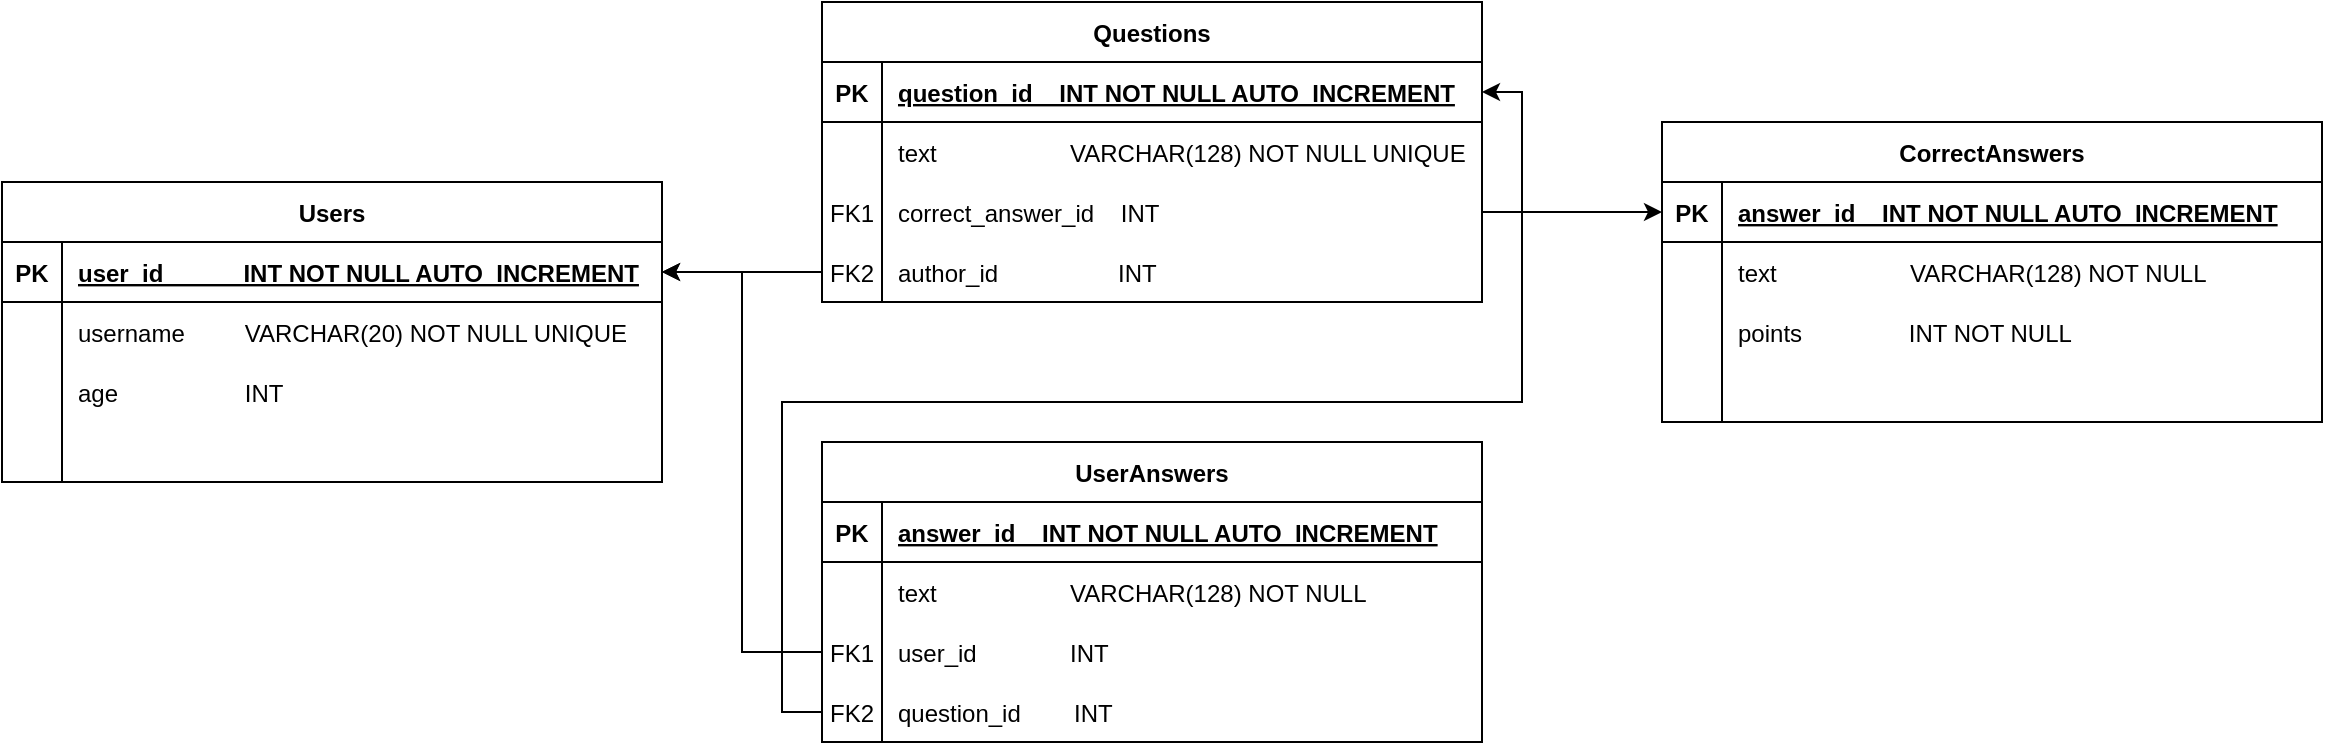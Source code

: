 <mxfile version="20.8.3" type="device"><diagram id="R2lEEEUBdFMjLlhIrx00" name="Page-1"><mxGraphModel dx="439" dy="808" grid="1" gridSize="10" guides="1" tooltips="1" connect="1" arrows="1" fold="1" page="1" pageScale="1" pageWidth="850" pageHeight="1100" background="#FFFFFF" math="0" shadow="0" extFonts="Permanent Marker^https://fonts.googleapis.com/css?family=Permanent+Marker"><root><mxCell id="0"/><mxCell id="1" parent="0"/><mxCell id="mn9PR6dOBGRSrISxmgTf-3" value="Users" style="shape=table;startSize=30;container=1;collapsible=1;childLayout=tableLayout;fixedRows=1;rowLines=0;fontStyle=1;align=center;resizeLast=1;labelBackgroundColor=none;" parent="1" vertex="1"><mxGeometry x="440" y="380" width="330" height="150" as="geometry"/></mxCell><mxCell id="mn9PR6dOBGRSrISxmgTf-4" value="" style="shape=tableRow;horizontal=0;startSize=0;swimlaneHead=0;swimlaneBody=0;fillColor=none;collapsible=0;dropTarget=0;points=[[0,0.5],[1,0.5]];portConstraint=eastwest;top=0;left=0;right=0;bottom=1;labelBackgroundColor=none;" parent="mn9PR6dOBGRSrISxmgTf-3" vertex="1"><mxGeometry y="30" width="330" height="30" as="geometry"/></mxCell><mxCell id="mn9PR6dOBGRSrISxmgTf-5" value="PK" style="shape=partialRectangle;connectable=0;fillColor=none;top=0;left=0;bottom=0;right=0;fontStyle=1;overflow=hidden;labelBackgroundColor=none;" parent="mn9PR6dOBGRSrISxmgTf-4" vertex="1"><mxGeometry width="30" height="30" as="geometry"><mxRectangle width="30" height="30" as="alternateBounds"/></mxGeometry></mxCell><mxCell id="mn9PR6dOBGRSrISxmgTf-6" value="user_id            INT NOT NULL AUTO_INCREMENT" style="shape=partialRectangle;connectable=0;fillColor=none;top=0;left=0;bottom=0;right=0;align=left;spacingLeft=6;fontStyle=5;overflow=hidden;labelBackgroundColor=none;" parent="mn9PR6dOBGRSrISxmgTf-4" vertex="1"><mxGeometry x="30" width="300" height="30" as="geometry"><mxRectangle width="300" height="30" as="alternateBounds"/></mxGeometry></mxCell><mxCell id="mn9PR6dOBGRSrISxmgTf-7" value="" style="shape=tableRow;horizontal=0;startSize=0;swimlaneHead=0;swimlaneBody=0;fillColor=none;collapsible=0;dropTarget=0;points=[[0,0.5],[1,0.5]];portConstraint=eastwest;top=0;left=0;right=0;bottom=0;labelBackgroundColor=none;" parent="mn9PR6dOBGRSrISxmgTf-3" vertex="1"><mxGeometry y="60" width="330" height="30" as="geometry"/></mxCell><mxCell id="mn9PR6dOBGRSrISxmgTf-8" value="" style="shape=partialRectangle;connectable=0;fillColor=none;top=0;left=0;bottom=0;right=0;editable=1;overflow=hidden;labelBackgroundColor=none;" parent="mn9PR6dOBGRSrISxmgTf-7" vertex="1"><mxGeometry width="30" height="30" as="geometry"><mxRectangle width="30" height="30" as="alternateBounds"/></mxGeometry></mxCell><mxCell id="mn9PR6dOBGRSrISxmgTf-9" value="username         VARCHAR(20) NOT NULL UNIQUE" style="shape=partialRectangle;connectable=0;fillColor=none;top=0;left=0;bottom=0;right=0;align=left;spacingLeft=6;overflow=hidden;labelBackgroundColor=none;" parent="mn9PR6dOBGRSrISxmgTf-7" vertex="1"><mxGeometry x="30" width="300" height="30" as="geometry"><mxRectangle width="300" height="30" as="alternateBounds"/></mxGeometry></mxCell><mxCell id="mn9PR6dOBGRSrISxmgTf-10" value="" style="shape=tableRow;horizontal=0;startSize=0;swimlaneHead=0;swimlaneBody=0;fillColor=none;collapsible=0;dropTarget=0;points=[[0,0.5],[1,0.5]];portConstraint=eastwest;top=0;left=0;right=0;bottom=0;labelBackgroundColor=none;" parent="mn9PR6dOBGRSrISxmgTf-3" vertex="1"><mxGeometry y="90" width="330" height="30" as="geometry"/></mxCell><mxCell id="mn9PR6dOBGRSrISxmgTf-11" value="" style="shape=partialRectangle;connectable=0;fillColor=none;top=0;left=0;bottom=0;right=0;editable=1;overflow=hidden;labelBackgroundColor=none;" parent="mn9PR6dOBGRSrISxmgTf-10" vertex="1"><mxGeometry width="30" height="30" as="geometry"><mxRectangle width="30" height="30" as="alternateBounds"/></mxGeometry></mxCell><mxCell id="mn9PR6dOBGRSrISxmgTf-12" value="age                   INT" style="shape=partialRectangle;connectable=0;fillColor=none;top=0;left=0;bottom=0;right=0;align=left;spacingLeft=6;overflow=hidden;labelBackgroundColor=none;" parent="mn9PR6dOBGRSrISxmgTf-10" vertex="1"><mxGeometry x="30" width="300" height="30" as="geometry"><mxRectangle width="300" height="30" as="alternateBounds"/></mxGeometry></mxCell><mxCell id="mn9PR6dOBGRSrISxmgTf-13" value="" style="shape=tableRow;horizontal=0;startSize=0;swimlaneHead=0;swimlaneBody=0;fillColor=none;collapsible=0;dropTarget=0;points=[[0,0.5],[1,0.5]];portConstraint=eastwest;top=0;left=0;right=0;bottom=0;labelBackgroundColor=none;" parent="mn9PR6dOBGRSrISxmgTf-3" vertex="1"><mxGeometry y="120" width="330" height="30" as="geometry"/></mxCell><mxCell id="mn9PR6dOBGRSrISxmgTf-14" value="" style="shape=partialRectangle;connectable=0;fillColor=none;top=0;left=0;bottom=0;right=0;editable=1;overflow=hidden;labelBackgroundColor=none;" parent="mn9PR6dOBGRSrISxmgTf-13" vertex="1"><mxGeometry width="30" height="30" as="geometry"><mxRectangle width="30" height="30" as="alternateBounds"/></mxGeometry></mxCell><mxCell id="mn9PR6dOBGRSrISxmgTf-15" value="" style="shape=partialRectangle;connectable=0;fillColor=none;top=0;left=0;bottom=0;right=0;align=left;spacingLeft=6;overflow=hidden;labelBackgroundColor=none;" parent="mn9PR6dOBGRSrISxmgTf-13" vertex="1"><mxGeometry x="30" width="300" height="30" as="geometry"><mxRectangle width="300" height="30" as="alternateBounds"/></mxGeometry></mxCell><mxCell id="mn9PR6dOBGRSrISxmgTf-19" value="Questions" style="shape=table;startSize=30;container=1;collapsible=1;childLayout=tableLayout;fixedRows=1;rowLines=0;fontStyle=1;align=center;resizeLast=1;labelBackgroundColor=none;" parent="1" vertex="1"><mxGeometry x="850" y="290" width="330" height="150" as="geometry"><mxRectangle x="850" y="290" width="100" height="30" as="alternateBounds"/></mxGeometry></mxCell><mxCell id="mn9PR6dOBGRSrISxmgTf-20" value="" style="shape=tableRow;horizontal=0;startSize=0;swimlaneHead=0;swimlaneBody=0;fillColor=none;collapsible=0;dropTarget=0;points=[[0,0.5],[1,0.5]];portConstraint=eastwest;top=0;left=0;right=0;bottom=1;labelBackgroundColor=none;" parent="mn9PR6dOBGRSrISxmgTf-19" vertex="1"><mxGeometry y="30" width="330" height="30" as="geometry"/></mxCell><mxCell id="mn9PR6dOBGRSrISxmgTf-21" value="PK" style="shape=partialRectangle;connectable=0;fillColor=none;top=0;left=0;bottom=0;right=0;fontStyle=1;overflow=hidden;labelBackgroundColor=none;" parent="mn9PR6dOBGRSrISxmgTf-20" vertex="1"><mxGeometry width="30" height="30" as="geometry"><mxRectangle width="30" height="30" as="alternateBounds"/></mxGeometry></mxCell><mxCell id="mn9PR6dOBGRSrISxmgTf-22" value="question_id    INT NOT NULL AUTO_INCREMENT" style="shape=partialRectangle;connectable=0;fillColor=none;top=0;left=0;bottom=0;right=0;align=left;spacingLeft=6;fontStyle=5;overflow=hidden;labelBackgroundColor=none;" parent="mn9PR6dOBGRSrISxmgTf-20" vertex="1"><mxGeometry x="30" width="300" height="30" as="geometry"><mxRectangle width="300" height="30" as="alternateBounds"/></mxGeometry></mxCell><mxCell id="mn9PR6dOBGRSrISxmgTf-23" value="" style="shape=tableRow;horizontal=0;startSize=0;swimlaneHead=0;swimlaneBody=0;fillColor=none;collapsible=0;dropTarget=0;points=[[0,0.5],[1,0.5]];portConstraint=eastwest;top=0;left=0;right=0;bottom=0;labelBackgroundColor=none;" parent="mn9PR6dOBGRSrISxmgTf-19" vertex="1"><mxGeometry y="60" width="330" height="30" as="geometry"/></mxCell><mxCell id="mn9PR6dOBGRSrISxmgTf-24" value="" style="shape=partialRectangle;connectable=0;fillColor=none;top=0;left=0;bottom=0;right=0;editable=1;overflow=hidden;labelBackgroundColor=none;" parent="mn9PR6dOBGRSrISxmgTf-23" vertex="1"><mxGeometry width="30" height="30" as="geometry"><mxRectangle width="30" height="30" as="alternateBounds"/></mxGeometry></mxCell><mxCell id="mn9PR6dOBGRSrISxmgTf-25" value="text                    VARCHAR(128) NOT NULL UNIQUE" style="shape=partialRectangle;connectable=0;fillColor=none;top=0;left=0;bottom=0;right=0;align=left;spacingLeft=6;overflow=hidden;labelBackgroundColor=none;" parent="mn9PR6dOBGRSrISxmgTf-23" vertex="1"><mxGeometry x="30" width="300" height="30" as="geometry"><mxRectangle width="300" height="30" as="alternateBounds"/></mxGeometry></mxCell><mxCell id="mn9PR6dOBGRSrISxmgTf-26" value="" style="shape=tableRow;horizontal=0;startSize=0;swimlaneHead=0;swimlaneBody=0;fillColor=none;collapsible=0;dropTarget=0;points=[[0,0.5],[1,0.5]];portConstraint=eastwest;top=0;left=0;right=0;bottom=0;labelBackgroundColor=none;" parent="mn9PR6dOBGRSrISxmgTf-19" vertex="1"><mxGeometry y="90" width="330" height="30" as="geometry"/></mxCell><mxCell id="mn9PR6dOBGRSrISxmgTf-27" value="FK1" style="shape=partialRectangle;connectable=0;fillColor=none;top=0;left=0;bottom=0;right=0;editable=1;overflow=hidden;labelBackgroundColor=none;" parent="mn9PR6dOBGRSrISxmgTf-26" vertex="1"><mxGeometry width="30" height="30" as="geometry"><mxRectangle width="30" height="30" as="alternateBounds"/></mxGeometry></mxCell><mxCell id="mn9PR6dOBGRSrISxmgTf-28" value="correct_answer_id    INT" style="shape=partialRectangle;connectable=0;fillColor=none;top=0;left=0;bottom=0;right=0;align=left;spacingLeft=6;overflow=hidden;labelBackgroundColor=none;" parent="mn9PR6dOBGRSrISxmgTf-26" vertex="1"><mxGeometry x="30" width="300" height="30" as="geometry"><mxRectangle width="300" height="30" as="alternateBounds"/></mxGeometry></mxCell><mxCell id="mn9PR6dOBGRSrISxmgTf-29" value="" style="shape=tableRow;horizontal=0;startSize=0;swimlaneHead=0;swimlaneBody=0;fillColor=none;collapsible=0;dropTarget=0;points=[[0,0.5],[1,0.5]];portConstraint=eastwest;top=0;left=0;right=0;bottom=0;labelBackgroundColor=none;" parent="mn9PR6dOBGRSrISxmgTf-19" vertex="1"><mxGeometry y="120" width="330" height="30" as="geometry"/></mxCell><mxCell id="mn9PR6dOBGRSrISxmgTf-30" value="FK2" style="shape=partialRectangle;connectable=0;fillColor=none;top=0;left=0;bottom=0;right=0;editable=1;overflow=hidden;labelBackgroundColor=none;" parent="mn9PR6dOBGRSrISxmgTf-29" vertex="1"><mxGeometry width="30" height="30" as="geometry"><mxRectangle width="30" height="30" as="alternateBounds"/></mxGeometry></mxCell><mxCell id="mn9PR6dOBGRSrISxmgTf-31" value="author_id                  INT" style="shape=partialRectangle;connectable=0;fillColor=none;top=0;left=0;bottom=0;right=0;align=left;spacingLeft=6;overflow=hidden;labelBackgroundColor=none;" parent="mn9PR6dOBGRSrISxmgTf-29" vertex="1"><mxGeometry x="30" width="300" height="30" as="geometry"><mxRectangle width="300" height="30" as="alternateBounds"/></mxGeometry></mxCell><mxCell id="mn9PR6dOBGRSrISxmgTf-33" value="CorrectAnswers" style="shape=table;startSize=30;container=1;collapsible=1;childLayout=tableLayout;fixedRows=1;rowLines=0;fontStyle=1;align=center;resizeLast=1;labelBackgroundColor=none;" parent="1" vertex="1"><mxGeometry x="1270" y="350" width="330" height="150" as="geometry"/></mxCell><mxCell id="mn9PR6dOBGRSrISxmgTf-34" value="" style="shape=tableRow;horizontal=0;startSize=0;swimlaneHead=0;swimlaneBody=0;fillColor=none;collapsible=0;dropTarget=0;points=[[0,0.5],[1,0.5]];portConstraint=eastwest;top=0;left=0;right=0;bottom=1;labelBackgroundColor=none;" parent="mn9PR6dOBGRSrISxmgTf-33" vertex="1"><mxGeometry y="30" width="330" height="30" as="geometry"/></mxCell><mxCell id="mn9PR6dOBGRSrISxmgTf-35" value="PK" style="shape=partialRectangle;connectable=0;fillColor=none;top=0;left=0;bottom=0;right=0;fontStyle=1;overflow=hidden;labelBackgroundColor=none;" parent="mn9PR6dOBGRSrISxmgTf-34" vertex="1"><mxGeometry width="30" height="30" as="geometry"><mxRectangle width="30" height="30" as="alternateBounds"/></mxGeometry></mxCell><mxCell id="mn9PR6dOBGRSrISxmgTf-36" value="answer_id    INT NOT NULL AUTO_INCREMENT" style="shape=partialRectangle;connectable=0;fillColor=none;top=0;left=0;bottom=0;right=0;align=left;spacingLeft=6;fontStyle=5;overflow=hidden;labelBackgroundColor=none;" parent="mn9PR6dOBGRSrISxmgTf-34" vertex="1"><mxGeometry x="30" width="300" height="30" as="geometry"><mxRectangle width="300" height="30" as="alternateBounds"/></mxGeometry></mxCell><mxCell id="mn9PR6dOBGRSrISxmgTf-37" value="" style="shape=tableRow;horizontal=0;startSize=0;swimlaneHead=0;swimlaneBody=0;fillColor=none;collapsible=0;dropTarget=0;points=[[0,0.5],[1,0.5]];portConstraint=eastwest;top=0;left=0;right=0;bottom=0;labelBackgroundColor=none;" parent="mn9PR6dOBGRSrISxmgTf-33" vertex="1"><mxGeometry y="60" width="330" height="30" as="geometry"/></mxCell><mxCell id="mn9PR6dOBGRSrISxmgTf-38" value="" style="shape=partialRectangle;connectable=0;fillColor=none;top=0;left=0;bottom=0;right=0;editable=1;overflow=hidden;labelBackgroundColor=none;" parent="mn9PR6dOBGRSrISxmgTf-37" vertex="1"><mxGeometry width="30" height="30" as="geometry"><mxRectangle width="30" height="30" as="alternateBounds"/></mxGeometry></mxCell><mxCell id="mn9PR6dOBGRSrISxmgTf-39" value="text                    VARCHAR(128) NOT NULL" style="shape=partialRectangle;connectable=0;fillColor=none;top=0;left=0;bottom=0;right=0;align=left;spacingLeft=6;overflow=hidden;labelBackgroundColor=none;" parent="mn9PR6dOBGRSrISxmgTf-37" vertex="1"><mxGeometry x="30" width="300" height="30" as="geometry"><mxRectangle width="300" height="30" as="alternateBounds"/></mxGeometry></mxCell><mxCell id="mn9PR6dOBGRSrISxmgTf-40" value="" style="shape=tableRow;horizontal=0;startSize=0;swimlaneHead=0;swimlaneBody=0;fillColor=none;collapsible=0;dropTarget=0;points=[[0,0.5],[1,0.5]];portConstraint=eastwest;top=0;left=0;right=0;bottom=0;labelBackgroundColor=none;" parent="mn9PR6dOBGRSrISxmgTf-33" vertex="1"><mxGeometry y="90" width="330" height="30" as="geometry"/></mxCell><mxCell id="mn9PR6dOBGRSrISxmgTf-41" value="" style="shape=partialRectangle;connectable=0;fillColor=none;top=0;left=0;bottom=0;right=0;editable=1;overflow=hidden;labelBackgroundColor=none;" parent="mn9PR6dOBGRSrISxmgTf-40" vertex="1"><mxGeometry width="30" height="30" as="geometry"><mxRectangle width="30" height="30" as="alternateBounds"/></mxGeometry></mxCell><mxCell id="mn9PR6dOBGRSrISxmgTf-42" value="points                INT NOT NULL" style="shape=partialRectangle;connectable=0;fillColor=none;top=0;left=0;bottom=0;right=0;align=left;spacingLeft=6;overflow=hidden;labelBackgroundColor=none;" parent="mn9PR6dOBGRSrISxmgTf-40" vertex="1"><mxGeometry x="30" width="300" height="30" as="geometry"><mxRectangle width="300" height="30" as="alternateBounds"/></mxGeometry></mxCell><mxCell id="mn9PR6dOBGRSrISxmgTf-43" value="" style="shape=tableRow;horizontal=0;startSize=0;swimlaneHead=0;swimlaneBody=0;fillColor=none;collapsible=0;dropTarget=0;points=[[0,0.5],[1,0.5]];portConstraint=eastwest;top=0;left=0;right=0;bottom=0;labelBackgroundColor=none;" parent="mn9PR6dOBGRSrISxmgTf-33" vertex="1"><mxGeometry y="120" width="330" height="30" as="geometry"/></mxCell><mxCell id="mn9PR6dOBGRSrISxmgTf-44" value="" style="shape=partialRectangle;connectable=0;fillColor=none;top=0;left=0;bottom=0;right=0;editable=1;overflow=hidden;labelBackgroundColor=none;" parent="mn9PR6dOBGRSrISxmgTf-43" vertex="1"><mxGeometry width="30" height="30" as="geometry"><mxRectangle width="30" height="30" as="alternateBounds"/></mxGeometry></mxCell><mxCell id="mn9PR6dOBGRSrISxmgTf-45" value="" style="shape=partialRectangle;connectable=0;fillColor=none;top=0;left=0;bottom=0;right=0;align=left;spacingLeft=6;overflow=hidden;labelBackgroundColor=none;" parent="mn9PR6dOBGRSrISxmgTf-43" vertex="1"><mxGeometry x="30" width="300" height="30" as="geometry"><mxRectangle width="300" height="30" as="alternateBounds"/></mxGeometry></mxCell><mxCell id="mn9PR6dOBGRSrISxmgTf-46" value="UserAnswers" style="shape=table;startSize=30;container=1;collapsible=1;childLayout=tableLayout;fixedRows=1;rowLines=0;fontStyle=1;align=center;resizeLast=1;labelBackgroundColor=none;" parent="1" vertex="1"><mxGeometry x="850" y="510" width="330" height="150" as="geometry"/></mxCell><mxCell id="mn9PR6dOBGRSrISxmgTf-47" value="" style="shape=tableRow;horizontal=0;startSize=0;swimlaneHead=0;swimlaneBody=0;fillColor=none;collapsible=0;dropTarget=0;points=[[0,0.5],[1,0.5]];portConstraint=eastwest;top=0;left=0;right=0;bottom=1;labelBackgroundColor=none;" parent="mn9PR6dOBGRSrISxmgTf-46" vertex="1"><mxGeometry y="30" width="330" height="30" as="geometry"/></mxCell><mxCell id="mn9PR6dOBGRSrISxmgTf-48" value="PK" style="shape=partialRectangle;connectable=0;fillColor=none;top=0;left=0;bottom=0;right=0;fontStyle=1;overflow=hidden;labelBackgroundColor=none;" parent="mn9PR6dOBGRSrISxmgTf-47" vertex="1"><mxGeometry width="30" height="30" as="geometry"><mxRectangle width="30" height="30" as="alternateBounds"/></mxGeometry></mxCell><mxCell id="mn9PR6dOBGRSrISxmgTf-49" value="answer_id    INT NOT NULL AUTO_INCREMENT" style="shape=partialRectangle;connectable=0;fillColor=none;top=0;left=0;bottom=0;right=0;align=left;spacingLeft=6;fontStyle=5;overflow=hidden;labelBackgroundColor=none;" parent="mn9PR6dOBGRSrISxmgTf-47" vertex="1"><mxGeometry x="30" width="300" height="30" as="geometry"><mxRectangle width="300" height="30" as="alternateBounds"/></mxGeometry></mxCell><mxCell id="mn9PR6dOBGRSrISxmgTf-50" value="" style="shape=tableRow;horizontal=0;startSize=0;swimlaneHead=0;swimlaneBody=0;fillColor=none;collapsible=0;dropTarget=0;points=[[0,0.5],[1,0.5]];portConstraint=eastwest;top=0;left=0;right=0;bottom=0;labelBackgroundColor=none;" parent="mn9PR6dOBGRSrISxmgTf-46" vertex="1"><mxGeometry y="60" width="330" height="30" as="geometry"/></mxCell><mxCell id="mn9PR6dOBGRSrISxmgTf-51" value="" style="shape=partialRectangle;connectable=0;fillColor=none;top=0;left=0;bottom=0;right=0;editable=1;overflow=hidden;labelBackgroundColor=none;" parent="mn9PR6dOBGRSrISxmgTf-50" vertex="1"><mxGeometry width="30" height="30" as="geometry"><mxRectangle width="30" height="30" as="alternateBounds"/></mxGeometry></mxCell><mxCell id="mn9PR6dOBGRSrISxmgTf-52" value="text                    VARCHAR(128) NOT NULL" style="shape=partialRectangle;connectable=0;fillColor=none;top=0;left=0;bottom=0;right=0;align=left;spacingLeft=6;overflow=hidden;labelBackgroundColor=none;" parent="mn9PR6dOBGRSrISxmgTf-50" vertex="1"><mxGeometry x="30" width="300" height="30" as="geometry"><mxRectangle width="300" height="30" as="alternateBounds"/></mxGeometry></mxCell><mxCell id="mn9PR6dOBGRSrISxmgTf-53" value="" style="shape=tableRow;horizontal=0;startSize=0;swimlaneHead=0;swimlaneBody=0;fillColor=none;collapsible=0;dropTarget=0;points=[[0,0.5],[1,0.5]];portConstraint=eastwest;top=0;left=0;right=0;bottom=0;labelBackgroundColor=none;" parent="mn9PR6dOBGRSrISxmgTf-46" vertex="1"><mxGeometry y="90" width="330" height="30" as="geometry"/></mxCell><mxCell id="mn9PR6dOBGRSrISxmgTf-54" value="FK1" style="shape=partialRectangle;connectable=0;fillColor=none;top=0;left=0;bottom=0;right=0;editable=1;overflow=hidden;labelBackgroundColor=none;" parent="mn9PR6dOBGRSrISxmgTf-53" vertex="1"><mxGeometry width="30" height="30" as="geometry"><mxRectangle width="30" height="30" as="alternateBounds"/></mxGeometry></mxCell><mxCell id="mn9PR6dOBGRSrISxmgTf-55" value="user_id              INT" style="shape=partialRectangle;connectable=0;fillColor=none;top=0;left=0;bottom=0;right=0;align=left;spacingLeft=6;overflow=hidden;labelBackgroundColor=none;" parent="mn9PR6dOBGRSrISxmgTf-53" vertex="1"><mxGeometry x="30" width="300" height="30" as="geometry"><mxRectangle width="300" height="30" as="alternateBounds"/></mxGeometry></mxCell><mxCell id="mn9PR6dOBGRSrISxmgTf-56" value="" style="shape=tableRow;horizontal=0;startSize=0;swimlaneHead=0;swimlaneBody=0;fillColor=none;collapsible=0;dropTarget=0;points=[[0,0.5],[1,0.5]];portConstraint=eastwest;top=0;left=0;right=0;bottom=0;labelBackgroundColor=none;" parent="mn9PR6dOBGRSrISxmgTf-46" vertex="1"><mxGeometry y="120" width="330" height="30" as="geometry"/></mxCell><mxCell id="mn9PR6dOBGRSrISxmgTf-57" value="FK2" style="shape=partialRectangle;connectable=0;fillColor=none;top=0;left=0;bottom=0;right=0;editable=1;overflow=hidden;labelBackgroundColor=none;" parent="mn9PR6dOBGRSrISxmgTf-56" vertex="1"><mxGeometry width="30" height="30" as="geometry"><mxRectangle width="30" height="30" as="alternateBounds"/></mxGeometry></mxCell><mxCell id="mn9PR6dOBGRSrISxmgTf-58" value="question_id        INT" style="shape=partialRectangle;connectable=0;fillColor=none;top=0;left=0;bottom=0;right=0;align=left;spacingLeft=6;overflow=hidden;labelBackgroundColor=none;" parent="mn9PR6dOBGRSrISxmgTf-56" vertex="1"><mxGeometry x="30" width="300" height="30" as="geometry"><mxRectangle width="300" height="30" as="alternateBounds"/></mxGeometry></mxCell><mxCell id="mn9PR6dOBGRSrISxmgTf-62" style="edgeStyle=orthogonalEdgeStyle;rounded=0;orthogonalLoop=1;jettySize=auto;html=1;entryX=1;entryY=0.5;entryDx=0;entryDy=0;" parent="1" source="mn9PR6dOBGRSrISxmgTf-29" target="mn9PR6dOBGRSrISxmgTf-4" edge="1"><mxGeometry relative="1" as="geometry"/></mxCell><mxCell id="mn9PR6dOBGRSrISxmgTf-65" style="edgeStyle=orthogonalEdgeStyle;rounded=0;orthogonalLoop=1;jettySize=auto;html=1;entryX=0;entryY=0.5;entryDx=0;entryDy=0;" parent="1" source="mn9PR6dOBGRSrISxmgTf-26" target="mn9PR6dOBGRSrISxmgTf-34" edge="1"><mxGeometry relative="1" as="geometry"/></mxCell><mxCell id="mn9PR6dOBGRSrISxmgTf-67" style="edgeStyle=orthogonalEdgeStyle;rounded=0;orthogonalLoop=1;jettySize=auto;html=1;entryX=1;entryY=0.5;entryDx=0;entryDy=0;" parent="1" source="mn9PR6dOBGRSrISxmgTf-53" target="mn9PR6dOBGRSrISxmgTf-4" edge="1"><mxGeometry relative="1" as="geometry"/></mxCell><mxCell id="mn9PR6dOBGRSrISxmgTf-69" style="edgeStyle=orthogonalEdgeStyle;rounded=0;orthogonalLoop=1;jettySize=auto;html=1;entryX=1;entryY=0.5;entryDx=0;entryDy=0;" parent="1" source="mn9PR6dOBGRSrISxmgTf-56" target="mn9PR6dOBGRSrISxmgTf-20" edge="1"><mxGeometry relative="1" as="geometry"/></mxCell></root></mxGraphModel></diagram></mxfile>